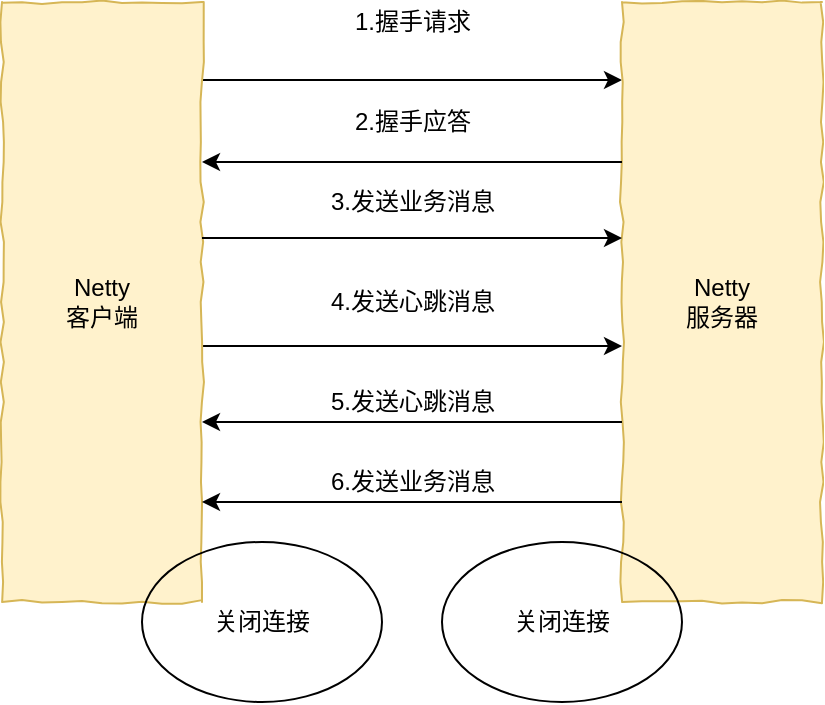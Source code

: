 <mxfile version="12.3.2" type="device" pages="1"><diagram id="ak_GVA3YQkoAFglrx8YH" name="第 1 页"><mxGraphModel dx="769" dy="538" grid="1" gridSize="10" guides="1" tooltips="1" connect="0" arrows="1" fold="1" page="1" pageScale="1" pageWidth="1169" pageHeight="1654" math="0" shadow="0"><root><mxCell id="0"/><mxCell id="1" parent="0"/><mxCell id="40HPfr9GR9R7pVsJMqcb-18" style="rounded=0;orthogonalLoop=1;jettySize=auto;html=1;exitX=0.25;exitY=0;exitDx=0;exitDy=0;entryX=0.25;entryY=1;entryDx=0;entryDy=0;strokeColor=#000000;strokeWidth=1;comic=0;" edge="1" parent="1"><mxGeometry relative="1" as="geometry"><mxPoint x="230" y="219" as="sourcePoint"/><mxPoint x="440" y="219" as="targetPoint"/></mxGeometry></mxCell><mxCell id="40HPfr9GR9R7pVsJMqcb-20" style="edgeStyle=none;rounded=0;orthogonalLoop=1;jettySize=auto;html=1;exitX=0.75;exitY=0;exitDx=0;exitDy=0;entryX=0.75;entryY=1;entryDx=0;entryDy=0;" edge="1" parent="1"><mxGeometry relative="1" as="geometry"><mxPoint x="230" y="352" as="sourcePoint"/><mxPoint x="440" y="352" as="targetPoint"/></mxGeometry></mxCell><mxCell id="40HPfr9GR9R7pVsJMqcb-16" value="Netty&lt;br&gt;客户端" style="rounded=0;whiteSpace=wrap;html=1;rotation=0;direction=south;fillColor=#fff2cc;strokeColor=#d6b656;glass=0;shadow=0;comic=1;" vertex="1" parent="1"><mxGeometry x="130" y="180" width="100" height="300" as="geometry"/></mxCell><mxCell id="40HPfr9GR9R7pVsJMqcb-17" value="Netty&lt;br&gt;服务器" style="rounded=0;whiteSpace=wrap;html=1;rotation=0;direction=south;fillColor=#fff2cc;strokeColor=#d6b656;comic=1;glass=0;" vertex="1" parent="1"><mxGeometry x="440" y="180" width="100" height="300" as="geometry"/></mxCell><mxCell id="40HPfr9GR9R7pVsJMqcb-22" value="1.握手请求" style="text;html=1;align=center;verticalAlign=middle;resizable=0;points=[];;autosize=1;" vertex="1" parent="1"><mxGeometry x="300" y="180" width="70" height="20" as="geometry"/></mxCell><mxCell id="40HPfr9GR9R7pVsJMqcb-23" value="2.握手应答" style="text;html=1;align=center;verticalAlign=middle;resizable=0;points=[];;autosize=1;" vertex="1" parent="1"><mxGeometry x="300" y="230" width="70" height="20" as="geometry"/></mxCell><mxCell id="40HPfr9GR9R7pVsJMqcb-24" style="edgeStyle=none;rounded=0;orthogonalLoop=1;jettySize=auto;html=1;entryX=0.5;entryY=0;entryDx=0;entryDy=0;" edge="1" parent="1"><mxGeometry relative="1" as="geometry"><mxPoint x="440" y="260" as="sourcePoint"/><mxPoint x="230" y="260" as="targetPoint"/></mxGeometry></mxCell><mxCell id="40HPfr9GR9R7pVsJMqcb-25" style="edgeStyle=none;rounded=0;orthogonalLoop=1;jettySize=auto;html=1;exitX=0.25;exitY=0;exitDx=0;exitDy=0;entryX=0.25;entryY=1;entryDx=0;entryDy=0;" edge="1" parent="1"><mxGeometry relative="1" as="geometry"><mxPoint x="230" y="298" as="sourcePoint"/><mxPoint x="440" y="298" as="targetPoint"/></mxGeometry></mxCell><mxCell id="40HPfr9GR9R7pVsJMqcb-26" value="3.发送业务消息" style="text;html=1;align=center;verticalAlign=middle;resizable=0;points=[];;autosize=1;" vertex="1" parent="1"><mxGeometry x="285" y="270" width="100" height="20" as="geometry"/></mxCell><mxCell id="40HPfr9GR9R7pVsJMqcb-27" value="4.发送心跳消息" style="text;html=1;align=center;verticalAlign=middle;resizable=0;points=[];;autosize=1;" vertex="1" parent="1"><mxGeometry x="285" y="320" width="100" height="20" as="geometry"/></mxCell><mxCell id="40HPfr9GR9R7pVsJMqcb-33" style="edgeStyle=none;rounded=0;orthogonalLoop=1;jettySize=auto;html=1;entryX=0.5;entryY=0;entryDx=0;entryDy=0;" edge="1" parent="1"><mxGeometry relative="1" as="geometry"><mxPoint x="440" y="430" as="sourcePoint"/><mxPoint x="230" y="430" as="targetPoint"/></mxGeometry></mxCell><mxCell id="40HPfr9GR9R7pVsJMqcb-34" style="edgeStyle=none;rounded=0;orthogonalLoop=1;jettySize=auto;html=1;entryX=0.5;entryY=0;entryDx=0;entryDy=0;" edge="1" parent="1"><mxGeometry relative="1" as="geometry"><mxPoint x="440" y="390" as="sourcePoint"/><mxPoint x="230" y="390" as="targetPoint"/></mxGeometry></mxCell><mxCell id="40HPfr9GR9R7pVsJMqcb-35" value="5.发送心跳消息" style="text;html=1;align=center;verticalAlign=middle;resizable=0;points=[];;autosize=1;" vertex="1" parent="1"><mxGeometry x="285" y="370" width="100" height="20" as="geometry"/></mxCell><mxCell id="40HPfr9GR9R7pVsJMqcb-36" value="6.发送业务消息" style="text;html=1;align=center;verticalAlign=middle;resizable=0;points=[];;autosize=1;" vertex="1" parent="1"><mxGeometry x="285" y="410" width="100" height="20" as="geometry"/></mxCell><mxCell id="40HPfr9GR9R7pVsJMqcb-38" value="关闭连接" style="ellipse;whiteSpace=wrap;html=1;rounded=0;shadow=0;glass=0;comic=1;fillColor=none;" vertex="1" parent="1"><mxGeometry x="200" y="450" width="120" height="80" as="geometry"/></mxCell><mxCell id="40HPfr9GR9R7pVsJMqcb-39" value="关闭连接" style="ellipse;whiteSpace=wrap;html=1;rounded=0;shadow=0;glass=0;comic=1;fillColor=none;" vertex="1" parent="1"><mxGeometry x="350" y="450" width="120" height="80" as="geometry"/></mxCell></root></mxGraphModel></diagram></mxfile>